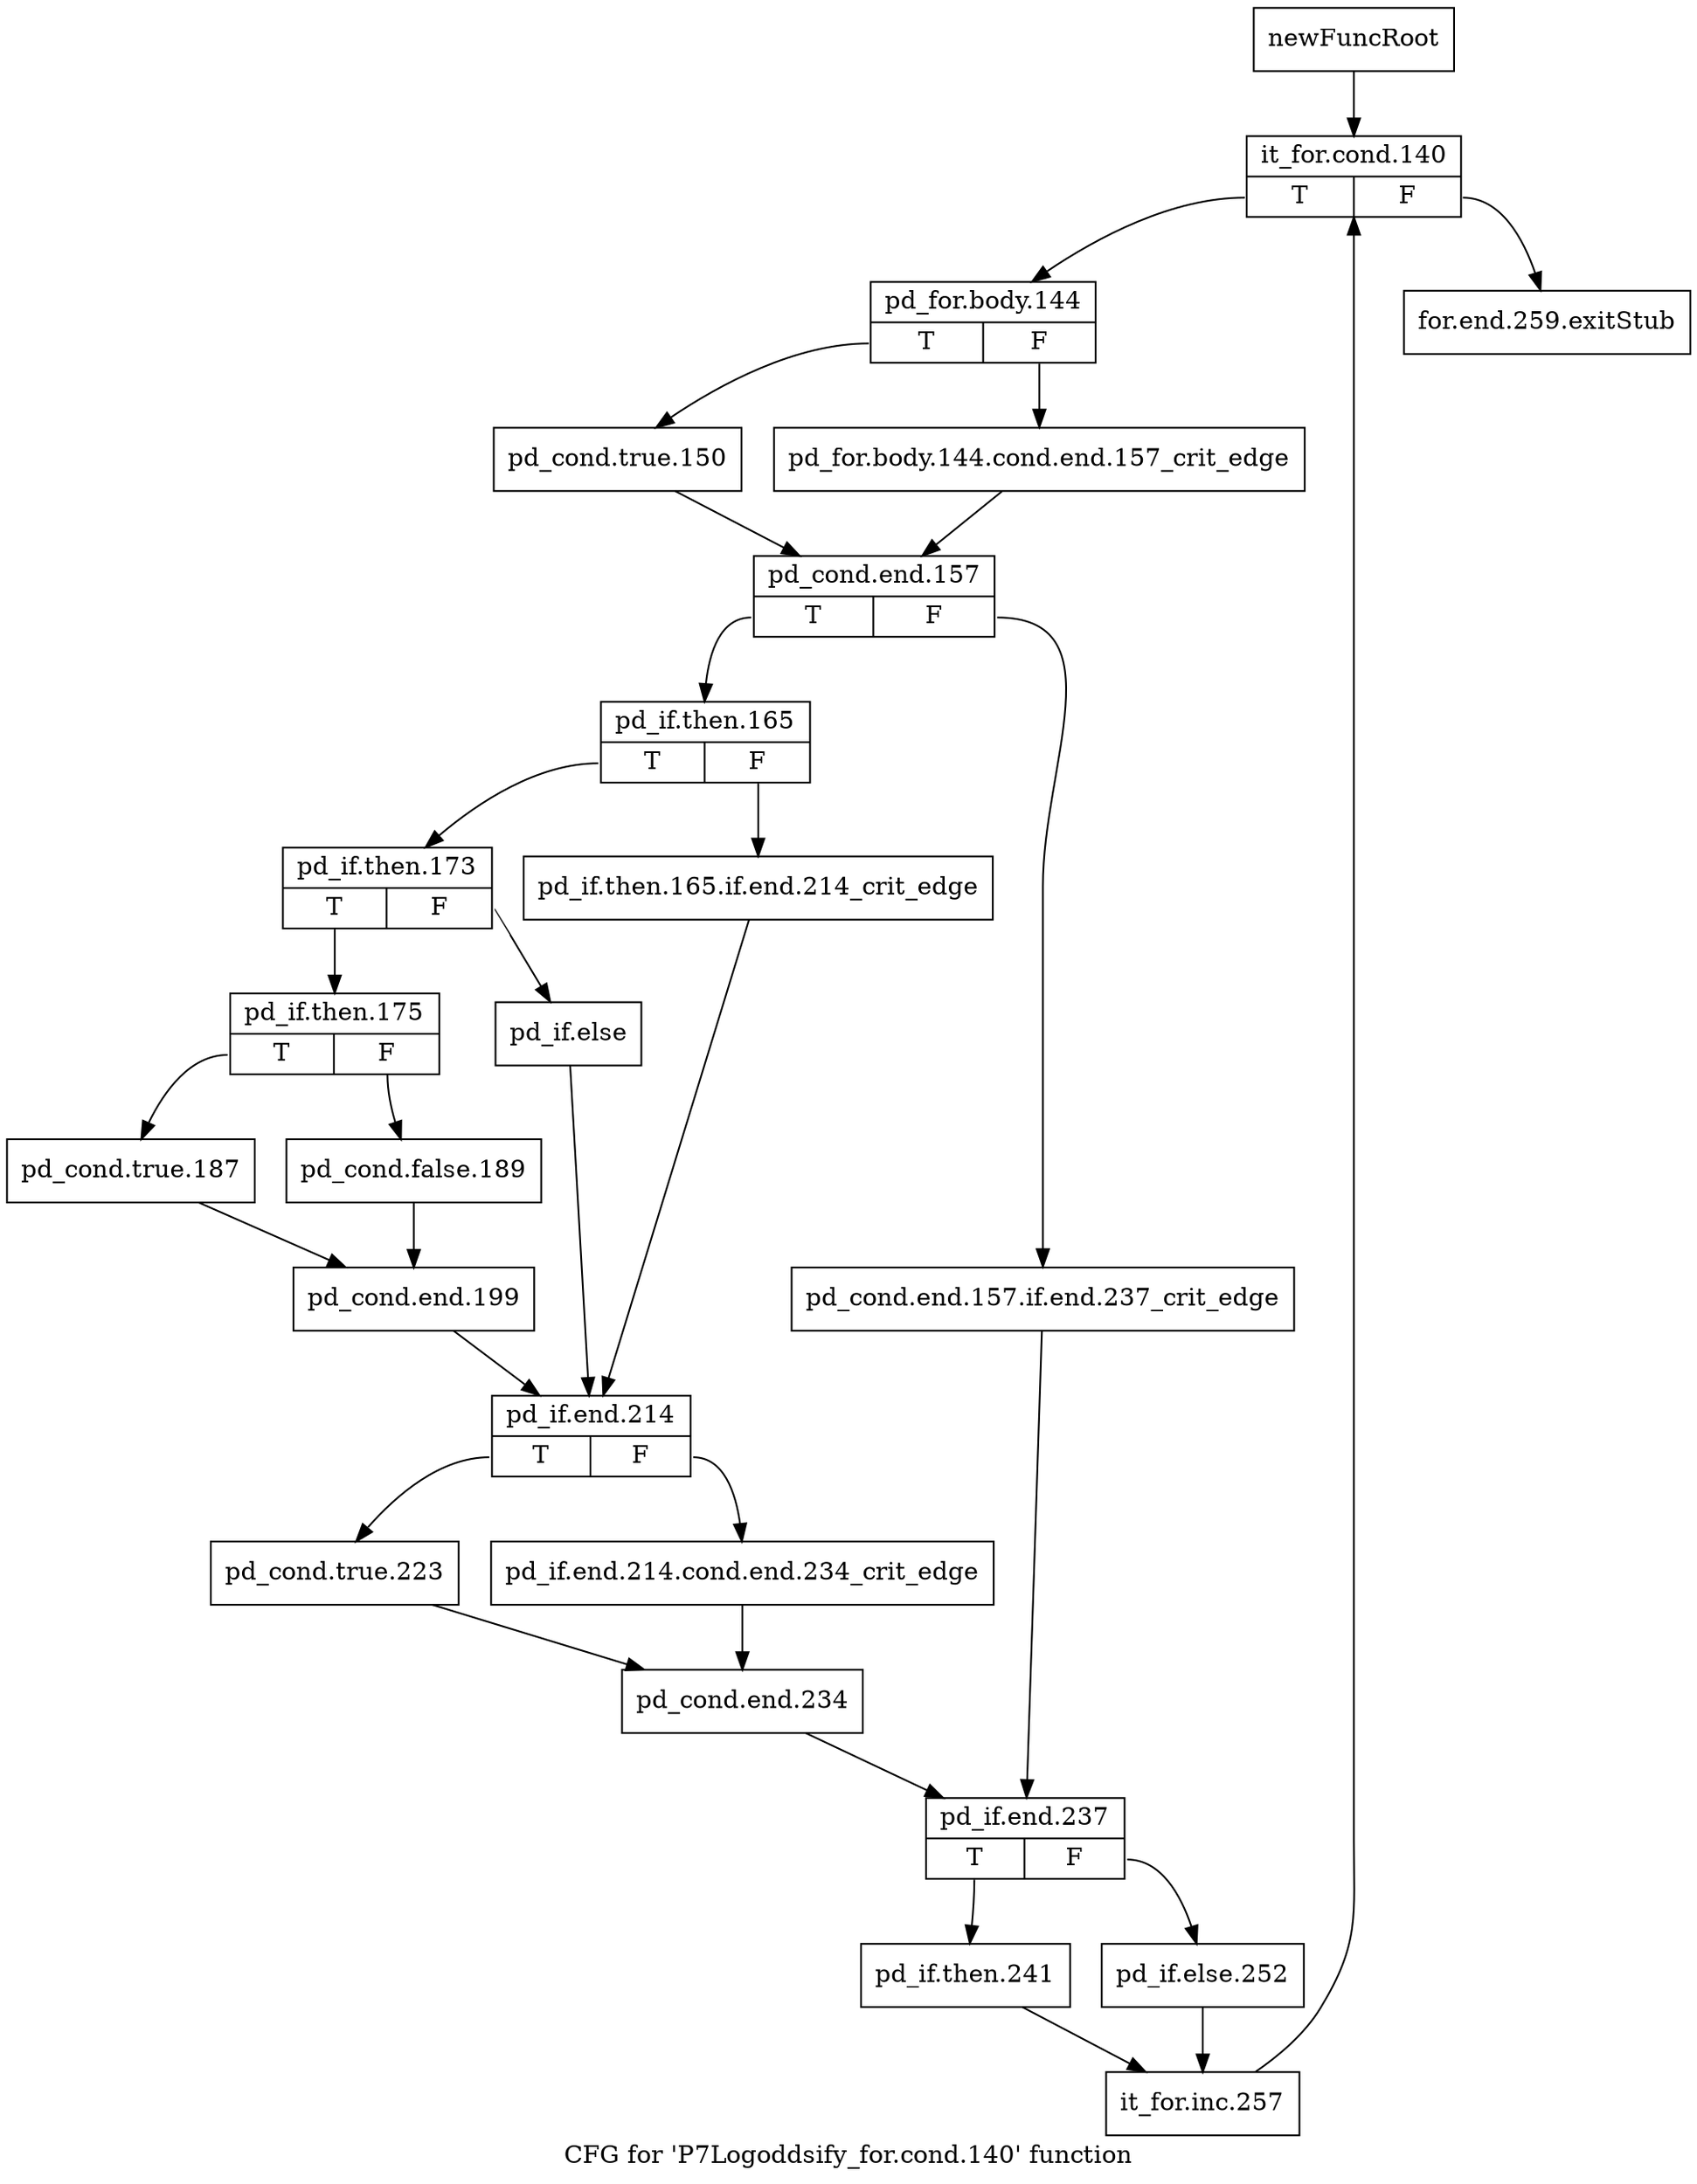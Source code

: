digraph "CFG for 'P7Logoddsify_for.cond.140' function" {
	label="CFG for 'P7Logoddsify_for.cond.140' function";

	Node0x31ccd30 [shape=record,label="{newFuncRoot}"];
	Node0x31ccd30 -> Node0x31ccdd0;
	Node0x31ccd80 [shape=record,label="{for.end.259.exitStub}"];
	Node0x31ccdd0 [shape=record,label="{it_for.cond.140|{<s0>T|<s1>F}}"];
	Node0x31ccdd0:s0 -> Node0x31cce20;
	Node0x31ccdd0:s1 -> Node0x31ccd80;
	Node0x31cce20 [shape=record,label="{pd_for.body.144|{<s0>T|<s1>F}}"];
	Node0x31cce20:s0 -> Node0x31ccec0;
	Node0x31cce20:s1 -> Node0x31cce70;
	Node0x31cce70 [shape=record,label="{pd_for.body.144.cond.end.157_crit_edge}"];
	Node0x31cce70 -> Node0x31ccf10;
	Node0x31ccec0 [shape=record,label="{pd_cond.true.150}"];
	Node0x31ccec0 -> Node0x31ccf10;
	Node0x31ccf10 [shape=record,label="{pd_cond.end.157|{<s0>T|<s1>F}}"];
	Node0x31ccf10:s0 -> Node0x31ccfb0;
	Node0x31ccf10:s1 -> Node0x31ccf60;
	Node0x31ccf60 [shape=record,label="{pd_cond.end.157.if.end.237_crit_edge}"];
	Node0x31ccf60 -> Node0x31ce3f0;
	Node0x31ccfb0 [shape=record,label="{pd_if.then.165|{<s0>T|<s1>F}}"];
	Node0x31ccfb0:s0 -> Node0x31ce0d0;
	Node0x31ccfb0:s1 -> Node0x31ce080;
	Node0x31ce080 [shape=record,label="{pd_if.then.165.if.end.214_crit_edge}"];
	Node0x31ce080 -> Node0x31ce2b0;
	Node0x31ce0d0 [shape=record,label="{pd_if.then.173|{<s0>T|<s1>F}}"];
	Node0x31ce0d0:s0 -> Node0x31ce170;
	Node0x31ce0d0:s1 -> Node0x31ce120;
	Node0x31ce120 [shape=record,label="{pd_if.else}"];
	Node0x31ce120 -> Node0x31ce2b0;
	Node0x31ce170 [shape=record,label="{pd_if.then.175|{<s0>T|<s1>F}}"];
	Node0x31ce170:s0 -> Node0x31ce210;
	Node0x31ce170:s1 -> Node0x31ce1c0;
	Node0x31ce1c0 [shape=record,label="{pd_cond.false.189}"];
	Node0x31ce1c0 -> Node0x31ce260;
	Node0x31ce210 [shape=record,label="{pd_cond.true.187}"];
	Node0x31ce210 -> Node0x31ce260;
	Node0x31ce260 [shape=record,label="{pd_cond.end.199}"];
	Node0x31ce260 -> Node0x31ce2b0;
	Node0x31ce2b0 [shape=record,label="{pd_if.end.214|{<s0>T|<s1>F}}"];
	Node0x31ce2b0:s0 -> Node0x31ce350;
	Node0x31ce2b0:s1 -> Node0x31ce300;
	Node0x31ce300 [shape=record,label="{pd_if.end.214.cond.end.234_crit_edge}"];
	Node0x31ce300 -> Node0x31ce3a0;
	Node0x31ce350 [shape=record,label="{pd_cond.true.223}"];
	Node0x31ce350 -> Node0x31ce3a0;
	Node0x31ce3a0 [shape=record,label="{pd_cond.end.234}"];
	Node0x31ce3a0 -> Node0x31ce3f0;
	Node0x31ce3f0 [shape=record,label="{pd_if.end.237|{<s0>T|<s1>F}}"];
	Node0x31ce3f0:s0 -> Node0x31ce490;
	Node0x31ce3f0:s1 -> Node0x31ce440;
	Node0x31ce440 [shape=record,label="{pd_if.else.252}"];
	Node0x31ce440 -> Node0x31ce4e0;
	Node0x31ce490 [shape=record,label="{pd_if.then.241}"];
	Node0x31ce490 -> Node0x31ce4e0;
	Node0x31ce4e0 [shape=record,label="{it_for.inc.257}"];
	Node0x31ce4e0 -> Node0x31ccdd0;
}
